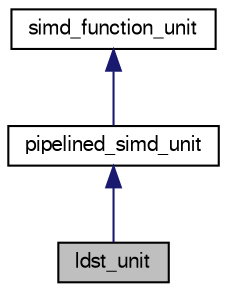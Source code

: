 digraph G
{
  bgcolor="transparent";
  edge [fontname="FreeSans",fontsize="10",labelfontname="FreeSans",labelfontsize="10"];
  node [fontname="FreeSans",fontsize="10",shape=record];
  Node1 [label="ldst_unit",height=0.2,width=0.4,color="black", fillcolor="grey75", style="filled" fontcolor="black"];
  Node2 -> Node1 [dir=back,color="midnightblue",fontsize="10",style="solid",fontname="FreeSans"];
  Node2 [label="pipelined_simd_unit",height=0.2,width=0.4,color="black",URL="$classpipelined__simd__unit.html"];
  Node3 -> Node2 [dir=back,color="midnightblue",fontsize="10",style="solid",fontname="FreeSans"];
  Node3 [label="simd_function_unit",height=0.2,width=0.4,color="black",URL="$classsimd__function__unit.html"];
}
